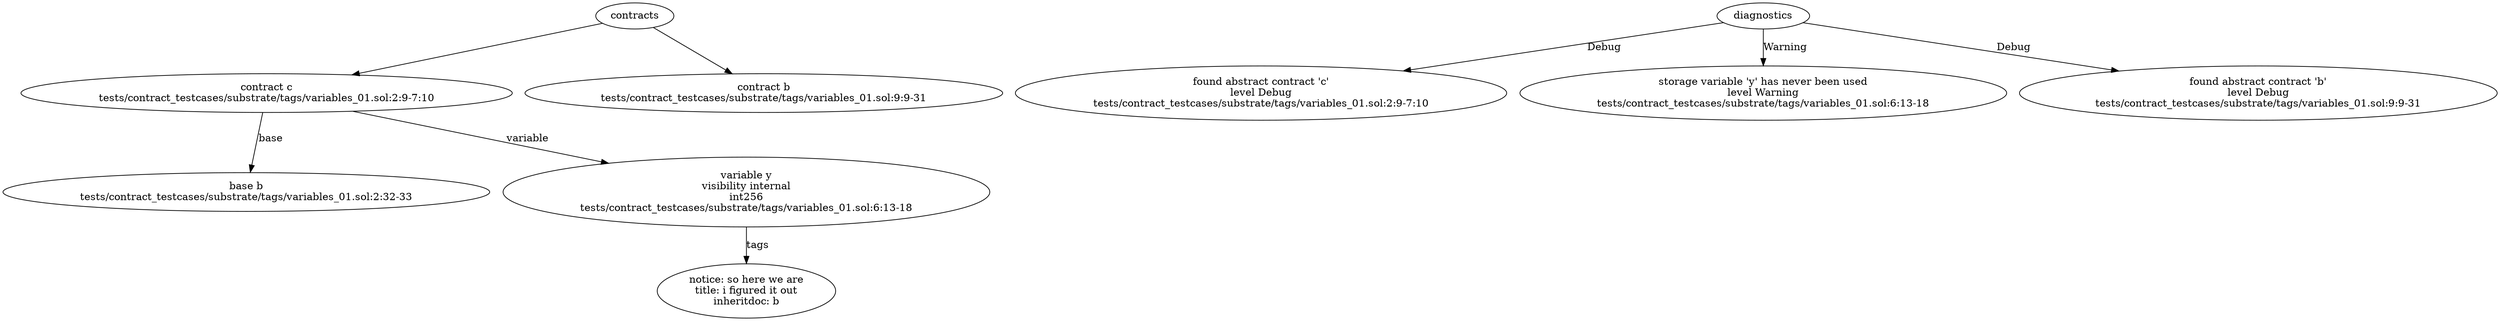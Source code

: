 strict digraph "tests/contract_testcases/substrate/tags/variables_01.sol" {
	contract [label="contract c\ntests/contract_testcases/substrate/tags/variables_01.sol:2:9-7:10"]
	base [label="base b\ntests/contract_testcases/substrate/tags/variables_01.sol:2:32-33"]
	var [label="variable y\nvisibility internal\nint256\ntests/contract_testcases/substrate/tags/variables_01.sol:6:13-18"]
	tags [label="notice: so here we are\ntitle: i figured it out\ninheritdoc: b"]
	contract_5 [label="contract b\ntests/contract_testcases/substrate/tags/variables_01.sol:9:9-31"]
	diagnostic [label="found abstract contract 'c'\nlevel Debug\ntests/contract_testcases/substrate/tags/variables_01.sol:2:9-7:10"]
	diagnostic_8 [label="storage variable 'y' has never been used\nlevel Warning\ntests/contract_testcases/substrate/tags/variables_01.sol:6:13-18"]
	diagnostic_9 [label="found abstract contract 'b'\nlevel Debug\ntests/contract_testcases/substrate/tags/variables_01.sol:9:9-31"]
	contracts -> contract
	contract -> base [label="base"]
	contract -> var [label="variable"]
	var -> tags [label="tags"]
	contracts -> contract_5
	diagnostics -> diagnostic [label="Debug"]
	diagnostics -> diagnostic_8 [label="Warning"]
	diagnostics -> diagnostic_9 [label="Debug"]
}
